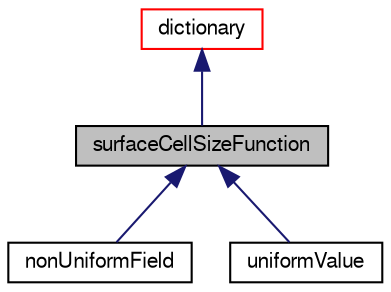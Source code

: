 digraph "surfaceCellSizeFunction"
{
  bgcolor="transparent";
  edge [fontname="FreeSans",fontsize="10",labelfontname="FreeSans",labelfontsize="10"];
  node [fontname="FreeSans",fontsize="10",shape=record];
  Node0 [label="surfaceCellSizeFunction",height=0.2,width=0.4,color="black", fillcolor="grey75", style="filled", fontcolor="black"];
  Node1 -> Node0 [dir="back",color="midnightblue",fontsize="10",style="solid",fontname="FreeSans"];
  Node1 [label="dictionary",height=0.2,width=0.4,color="red",URL="$a26014.html",tooltip="A list of keyword definitions, which are a keyword followed by any number of values (e..."];
  Node0 -> Node14 [dir="back",color="midnightblue",fontsize="10",style="solid",fontname="FreeSans"];
  Node14 [label="nonUniformField",height=0.2,width=0.4,color="black",URL="$a31438.html"];
  Node0 -> Node15 [dir="back",color="midnightblue",fontsize="10",style="solid",fontname="FreeSans"];
  Node15 [label="uniformValue",height=0.2,width=0.4,color="black",URL="$a31446.html"];
}
